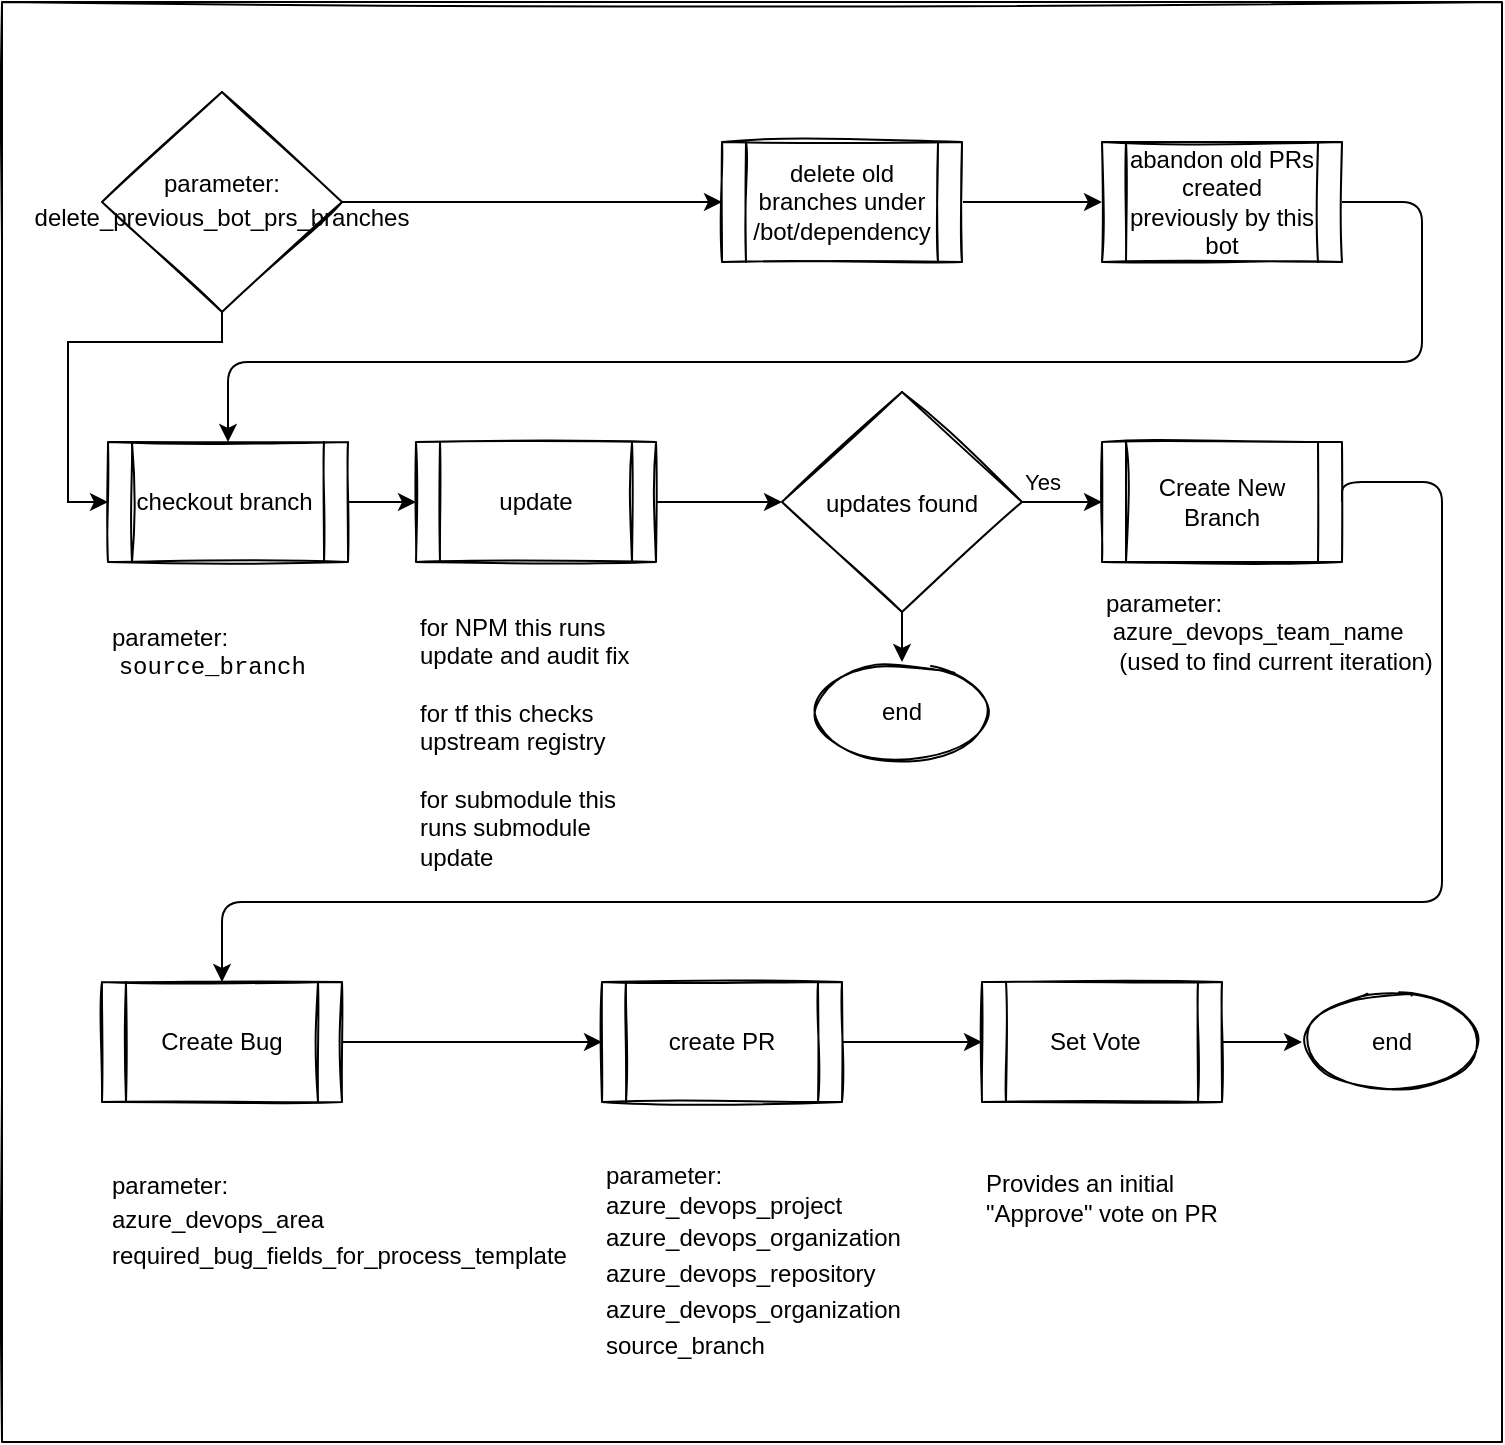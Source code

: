 <mxfile>
    <diagram id="nwXuFeoYiu_5bKOYol4s" name="Page-1">
        <mxGraphModel dx="956" dy="933" grid="1" gridSize="10" guides="1" tooltips="1" connect="1" arrows="1" fold="1" page="1" pageScale="1" pageWidth="850" pageHeight="1100" math="0" shadow="0">
            <root>
                <mxCell id="0"/>
                <mxCell id="1" parent="0"/>
                <mxCell id="24" value="" style="rounded=0;whiteSpace=wrap;html=1;glass=0;sketch=1;" parent="1" vertex="1">
                    <mxGeometry x="80" y="90" width="750" height="720" as="geometry"/>
                </mxCell>
                <mxCell id="sidCOGnt6xOXBVu8zgmt-9" value="" style="edgeStyle=orthogonalEdgeStyle;rounded=0;orthogonalLoop=1;jettySize=auto;html=1;exitX=0.5;exitY=1;exitDx=0;exitDy=0;entryX=0;entryY=0.5;entryDx=0;entryDy=0;" parent="1" target="sidCOGnt6xOXBVu8zgmt-6" edge="1" source="7">
                    <mxGeometry relative="1" as="geometry">
                        <mxPoint x="90" y="340" as="sourcePoint"/>
                        <Array as="points">
                            <mxPoint x="190" y="260"/>
                            <mxPoint x="113" y="260"/>
                            <mxPoint x="113" y="340"/>
                        </Array>
                    </mxGeometry>
                </mxCell>
                <mxCell id="sidCOGnt6xOXBVu8zgmt-10" value="" style="edgeStyle=orthogonalEdgeStyle;rounded=0;orthogonalLoop=1;jettySize=auto;html=1;" parent="1" source="sidCOGnt6xOXBVu8zgmt-6" target="sidCOGnt6xOXBVu8zgmt-7" edge="1">
                    <mxGeometry relative="1" as="geometry"/>
                </mxCell>
                <mxCell id="sidCOGnt6xOXBVu8zgmt-6" value="checkout branch&amp;nbsp;" style="shape=process;whiteSpace=wrap;html=1;backgroundOutline=1;sketch=1;" parent="1" vertex="1">
                    <mxGeometry x="133" y="310" width="120" height="60" as="geometry"/>
                </mxCell>
                <mxCell id="sidCOGnt6xOXBVu8zgmt-11" value="" style="edgeStyle=orthogonalEdgeStyle;rounded=0;orthogonalLoop=1;jettySize=auto;html=1;entryX=0;entryY=0.5;entryDx=0;entryDy=0;" parent="1" source="sidCOGnt6xOXBVu8zgmt-7" target="10" edge="1">
                    <mxGeometry relative="1" as="geometry"/>
                </mxCell>
                <mxCell id="sidCOGnt6xOXBVu8zgmt-7" value="update" style="shape=process;whiteSpace=wrap;html=1;backgroundOutline=1;sketch=1;" parent="1" vertex="1">
                    <mxGeometry x="287" y="310" width="120" height="60" as="geometry"/>
                </mxCell>
                <mxCell id="sidCOGnt6xOXBVu8zgmt-17" value="" style="edgeStyle=orthogonalEdgeStyle;rounded=0;orthogonalLoop=1;jettySize=auto;html=1;" parent="1" source="sidCOGnt6xOXBVu8zgmt-8" target="sidCOGnt6xOXBVu8zgmt-16" edge="1">
                    <mxGeometry relative="1" as="geometry"/>
                </mxCell>
                <mxCell id="sidCOGnt6xOXBVu8zgmt-8" value="create PR" style="shape=process;whiteSpace=wrap;html=1;backgroundOutline=1;sketch=1;" parent="1" vertex="1">
                    <mxGeometry x="380" y="580" width="120" height="60" as="geometry"/>
                </mxCell>
                <mxCell id="27" value="" style="edgeStyle=none;html=1;" edge="1" parent="1" source="sidCOGnt6xOXBVu8zgmt-16" target="26">
                    <mxGeometry relative="1" as="geometry"/>
                </mxCell>
                <mxCell id="sidCOGnt6xOXBVu8zgmt-16" value="Set Vote&amp;nbsp;&amp;nbsp;" style="shape=process;whiteSpace=wrap;html=1;backgroundOutline=1;sketch=1;" parent="1" vertex="1">
                    <mxGeometry x="570" y="580" width="120" height="60" as="geometry"/>
                </mxCell>
                <mxCell id="sidCOGnt6xOXBVu8zgmt-12" value="parameter:&lt;br&gt;&lt;div&gt;&lt;span&gt;&amp;nbsp;&lt;/span&gt;&lt;span style=&quot;font-family: &amp;#34;menlo&amp;#34; , &amp;#34;monaco&amp;#34; , &amp;#34;courier new&amp;#34; , monospace&quot;&gt;source_branch&lt;/span&gt;&lt;/div&gt;" style="text;html=1;strokeColor=none;fillColor=none;align=left;verticalAlign=middle;whiteSpace=wrap;rounded=0;" parent="1" vertex="1">
                    <mxGeometry x="133" y="400" width="120" height="30" as="geometry"/>
                </mxCell>
                <mxCell id="sidCOGnt6xOXBVu8zgmt-13" value="parameter:&amp;nbsp;&lt;br&gt;azure_devops_project&lt;br&gt;&lt;div style=&quot;line-height: 18px&quot;&gt;azure_devops_organization&lt;/div&gt;&lt;div style=&quot;line-height: 18px&quot;&gt;&lt;div style=&quot;line-height: 18px&quot;&gt;azure_devops_repository&lt;/div&gt;&lt;div style=&quot;line-height: 18px&quot;&gt;&lt;div style=&quot;line-height: 18px&quot;&gt;azure_devops_organization&lt;br&gt;source_branch&lt;/div&gt;&lt;/div&gt;&lt;/div&gt;" style="text;html=1;strokeColor=none;fillColor=none;align=left;verticalAlign=middle;whiteSpace=wrap;rounded=0;" parent="1" vertex="1">
                    <mxGeometry x="380" y="670" width="120" height="100" as="geometry"/>
                </mxCell>
                <mxCell id="sidCOGnt6xOXBVu8zgmt-15" value="for NPM this runs update and audit fix&lt;br&gt;&lt;br&gt;for tf this checks upstream registry&lt;br&gt;&lt;br&gt;for submodule this runs submodule update" style="text;html=1;strokeColor=none;fillColor=none;align=left;verticalAlign=middle;whiteSpace=wrap;rounded=0;" parent="1" vertex="1">
                    <mxGeometry x="287" y="400" width="123" height="120" as="geometry"/>
                </mxCell>
                <mxCell id="sidCOGnt6xOXBVu8zgmt-18" value="Provides an initial &quot;Approve&quot; vote on PR" style="text;html=1;strokeColor=none;fillColor=none;align=left;verticalAlign=middle;whiteSpace=wrap;rounded=0;" parent="1" vertex="1">
                    <mxGeometry x="570" y="670" width="120" height="35" as="geometry"/>
                </mxCell>
                <mxCell id="4" value="" style="edgeStyle=orthogonalEdgeStyle;rounded=0;orthogonalLoop=1;jettySize=auto;html=1;" parent="1" source="2" target="3" edge="1">
                    <mxGeometry relative="1" as="geometry"/>
                </mxCell>
                <mxCell id="2" value="delete old branches under /bot/dependency" style="shape=process;whiteSpace=wrap;html=1;backgroundOutline=1;sketch=1;" parent="1" vertex="1">
                    <mxGeometry x="440" y="160" width="120" height="60" as="geometry"/>
                </mxCell>
                <mxCell id="3" value="abandon old PRs created previously by this bot" style="shape=process;whiteSpace=wrap;html=1;backgroundOutline=1;sketch=1;" parent="1" vertex="1">
                    <mxGeometry x="630" y="160" width="120" height="60" as="geometry"/>
                </mxCell>
                <mxCell id="8" value="" style="edgeStyle=orthogonalEdgeStyle;rounded=0;orthogonalLoop=1;jettySize=auto;html=1;" parent="1" source="7" target="2" edge="1">
                    <mxGeometry relative="1" as="geometry"/>
                </mxCell>
                <mxCell id="7" value="&lt;span style=&quot;text-align: left&quot;&gt;parameter:&lt;/span&gt;&lt;div style=&quot;line-height: 18px&quot;&gt;delete_previous_bot_prs_branches&lt;/div&gt;" style="rhombus;whiteSpace=wrap;html=1;sketch=1;" parent="1" vertex="1">
                    <mxGeometry x="130" y="135" width="120" height="110" as="geometry"/>
                </mxCell>
                <mxCell id="15" value="" style="edgeStyle=orthogonalEdgeStyle;html=1;entryX=0.5;entryY=0;entryDx=0;entryDy=0;exitX=1;exitY=0.5;exitDx=0;exitDy=0;" parent="1" source="20" target="11" edge="1">
                    <mxGeometry relative="1" as="geometry">
                        <mxPoint x="150" y="540" as="targetPoint"/>
                        <Array as="points">
                            <mxPoint x="800" y="330"/>
                            <mxPoint x="800" y="540"/>
                            <mxPoint x="190" y="540"/>
                        </Array>
                    </mxGeometry>
                </mxCell>
                <mxCell id="21" value="" style="edgeStyle=orthogonalEdgeStyle;html=1;" parent="1" source="10" target="20" edge="1">
                    <mxGeometry relative="1" as="geometry"/>
                </mxCell>
                <mxCell id="29" value="Yes" style="edgeLabel;html=1;align=center;verticalAlign=middle;resizable=0;points=[];" vertex="1" connectable="0" parent="21">
                    <mxGeometry x="0.233" y="3" relative="1" as="geometry">
                        <mxPoint x="-15" y="-7" as="offset"/>
                    </mxGeometry>
                </mxCell>
                <mxCell id="28" value="" style="edgeStyle=none;html=1;" edge="1" parent="1" source="10" target="25">
                    <mxGeometry relative="1" as="geometry"/>
                </mxCell>
                <mxCell id="10" value="&lt;div style=&quot;line-height: 18px&quot;&gt;updates found&lt;/div&gt;" style="rhombus;whiteSpace=wrap;html=1;sketch=1;" parent="1" vertex="1">
                    <mxGeometry x="470" y="285" width="120" height="110" as="geometry"/>
                </mxCell>
                <mxCell id="12" value="" style="edgeStyle=none;html=1;" parent="1" source="11" target="sidCOGnt6xOXBVu8zgmt-8" edge="1">
                    <mxGeometry relative="1" as="geometry"/>
                </mxCell>
                <mxCell id="11" value="Create Bug" style="shape=process;whiteSpace=wrap;html=1;backgroundOutline=1;sketch=1;" parent="1" vertex="1">
                    <mxGeometry x="130" y="580" width="120" height="60" as="geometry"/>
                </mxCell>
                <mxCell id="13" value="parameter:&amp;nbsp;&lt;br&gt;&lt;div style=&quot;line-height: 18px&quot;&gt;azure_devops_area&lt;/div&gt;&lt;div style=&quot;line-height: 18px&quot;&gt;&lt;div style=&quot;line-height: 18px&quot;&gt;required_bug_fields_for_process_template&lt;/div&gt;&lt;/div&gt;" style="text;html=1;strokeColor=none;fillColor=none;align=left;verticalAlign=middle;whiteSpace=wrap;rounded=0;" parent="1" vertex="1">
                    <mxGeometry x="133" y="660" width="120" height="80" as="geometry"/>
                </mxCell>
                <mxCell id="18" value="" style="edgeStyle=orthogonalEdgeStyle;html=1;entryX=0.5;entryY=0;entryDx=0;entryDy=0;exitX=1;exitY=0.5;exitDx=0;exitDy=0;" parent="1" source="3" target="sidCOGnt6xOXBVu8zgmt-6" edge="1">
                    <mxGeometry relative="1" as="geometry">
                        <mxPoint x="620" y="350" as="sourcePoint"/>
                        <mxPoint x="320" y="590" as="targetPoint"/>
                        <Array as="points">
                            <mxPoint x="790" y="190"/>
                            <mxPoint x="790" y="270"/>
                            <mxPoint x="193" y="270"/>
                        </Array>
                    </mxGeometry>
                </mxCell>
                <mxCell id="20" value="Create New Branch" style="shape=process;whiteSpace=wrap;html=1;backgroundOutline=1;sketch=1;" parent="1" vertex="1">
                    <mxGeometry x="630" y="310" width="120" height="60" as="geometry"/>
                </mxCell>
                <mxCell id="22" value="parameter:&lt;br&gt;&lt;div&gt;&lt;span&gt;&amp;nbsp;&lt;/span&gt;azure_devops_team_name&lt;br&gt;&amp;nbsp; (used to find current iteration)&lt;/div&gt;" style="text;html=1;strokeColor=none;fillColor=none;align=left;verticalAlign=middle;whiteSpace=wrap;rounded=0;" parent="1" vertex="1">
                    <mxGeometry x="630" y="390" width="170" height="30" as="geometry"/>
                </mxCell>
                <mxCell id="25" value="end" style="ellipse;whiteSpace=wrap;html=1;rounded=0;glass=0;sketch=1;" vertex="1" parent="1">
                    <mxGeometry x="485" y="420" width="90" height="50" as="geometry"/>
                </mxCell>
                <mxCell id="26" value="end" style="ellipse;whiteSpace=wrap;html=1;rounded=0;glass=0;sketch=1;" vertex="1" parent="1">
                    <mxGeometry x="730" y="585" width="90" height="50" as="geometry"/>
                </mxCell>
            </root>
        </mxGraphModel>
    </diagram>
</mxfile>